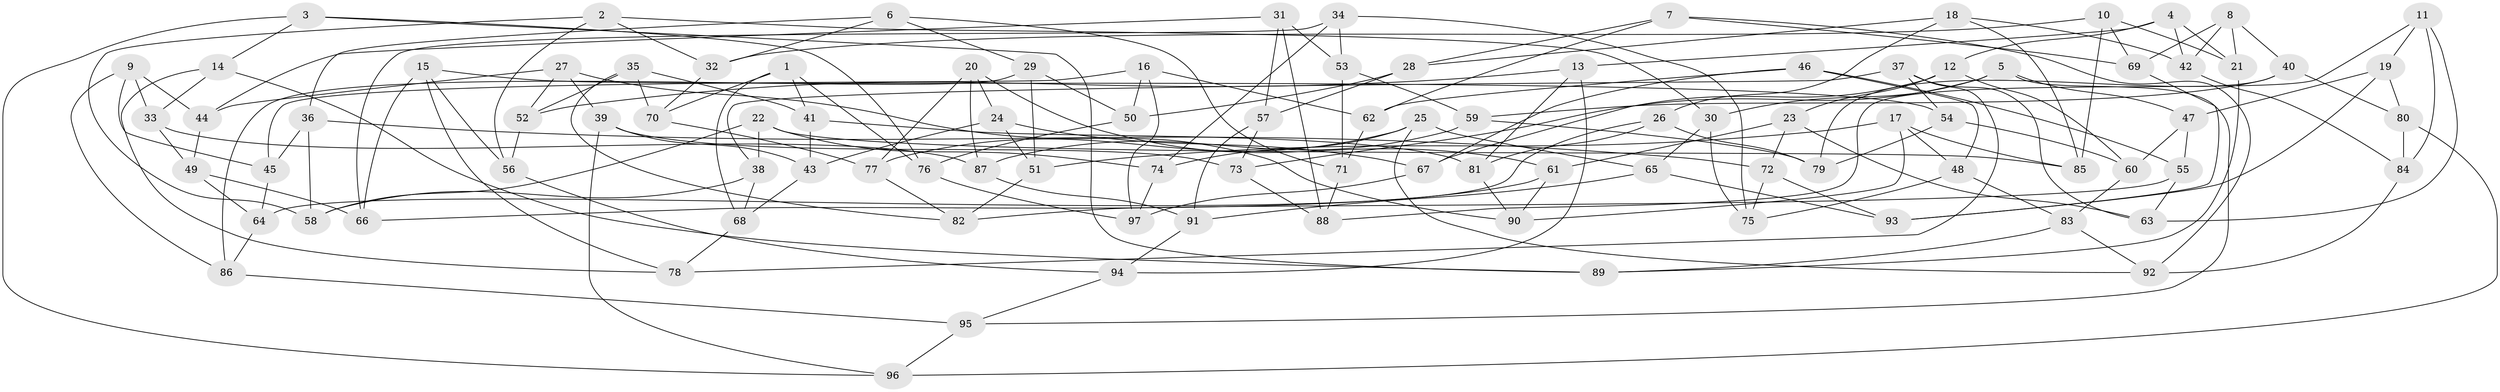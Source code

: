 // coarse degree distribution, {6: 0.48333333333333334, 5: 0.13333333333333333, 4: 0.35, 3: 0.03333333333333333}
// Generated by graph-tools (version 1.1) at 2025/42/03/06/25 10:42:26]
// undirected, 97 vertices, 194 edges
graph export_dot {
graph [start="1"]
  node [color=gray90,style=filled];
  1;
  2;
  3;
  4;
  5;
  6;
  7;
  8;
  9;
  10;
  11;
  12;
  13;
  14;
  15;
  16;
  17;
  18;
  19;
  20;
  21;
  22;
  23;
  24;
  25;
  26;
  27;
  28;
  29;
  30;
  31;
  32;
  33;
  34;
  35;
  36;
  37;
  38;
  39;
  40;
  41;
  42;
  43;
  44;
  45;
  46;
  47;
  48;
  49;
  50;
  51;
  52;
  53;
  54;
  55;
  56;
  57;
  58;
  59;
  60;
  61;
  62;
  63;
  64;
  65;
  66;
  67;
  68;
  69;
  70;
  71;
  72;
  73;
  74;
  75;
  76;
  77;
  78;
  79;
  80;
  81;
  82;
  83;
  84;
  85;
  86;
  87;
  88;
  89;
  90;
  91;
  92;
  93;
  94;
  95;
  96;
  97;
  1 -- 76;
  1 -- 68;
  1 -- 70;
  1 -- 41;
  2 -- 32;
  2 -- 56;
  2 -- 30;
  2 -- 58;
  3 -- 14;
  3 -- 96;
  3 -- 89;
  3 -- 76;
  4 -- 12;
  4 -- 13;
  4 -- 42;
  4 -- 21;
  5 -- 30;
  5 -- 95;
  5 -- 73;
  5 -- 47;
  6 -- 36;
  6 -- 29;
  6 -- 32;
  6 -- 71;
  7 -- 62;
  7 -- 92;
  7 -- 28;
  7 -- 69;
  8 -- 42;
  8 -- 40;
  8 -- 69;
  8 -- 21;
  9 -- 86;
  9 -- 33;
  9 -- 44;
  9 -- 45;
  10 -- 85;
  10 -- 69;
  10 -- 21;
  10 -- 32;
  11 -- 84;
  11 -- 63;
  11 -- 19;
  11 -- 88;
  12 -- 67;
  12 -- 60;
  12 -- 23;
  13 -- 94;
  13 -- 52;
  13 -- 81;
  14 -- 89;
  14 -- 78;
  14 -- 33;
  15 -- 56;
  15 -- 66;
  15 -- 78;
  15 -- 54;
  16 -- 50;
  16 -- 62;
  16 -- 97;
  16 -- 45;
  17 -- 51;
  17 -- 85;
  17 -- 48;
  17 -- 90;
  18 -- 85;
  18 -- 42;
  18 -- 28;
  18 -- 26;
  19 -- 80;
  19 -- 47;
  19 -- 93;
  20 -- 87;
  20 -- 24;
  20 -- 77;
  20 -- 61;
  21 -- 89;
  22 -- 85;
  22 -- 38;
  22 -- 74;
  22 -- 58;
  23 -- 72;
  23 -- 61;
  23 -- 63;
  24 -- 51;
  24 -- 67;
  24 -- 43;
  25 -- 92;
  25 -- 74;
  25 -- 65;
  25 -- 77;
  26 -- 79;
  26 -- 64;
  26 -- 81;
  27 -- 39;
  27 -- 90;
  27 -- 52;
  27 -- 44;
  28 -- 50;
  28 -- 57;
  29 -- 51;
  29 -- 50;
  29 -- 86;
  30 -- 75;
  30 -- 65;
  31 -- 57;
  31 -- 44;
  31 -- 88;
  31 -- 53;
  32 -- 70;
  33 -- 87;
  33 -- 49;
  34 -- 66;
  34 -- 53;
  34 -- 75;
  34 -- 74;
  35 -- 82;
  35 -- 70;
  35 -- 41;
  35 -- 52;
  36 -- 58;
  36 -- 72;
  36 -- 45;
  37 -- 63;
  37 -- 38;
  37 -- 54;
  37 -- 78;
  38 -- 68;
  38 -- 58;
  39 -- 96;
  39 -- 43;
  39 -- 73;
  40 -- 59;
  40 -- 80;
  40 -- 79;
  41 -- 43;
  41 -- 81;
  42 -- 84;
  43 -- 68;
  44 -- 49;
  45 -- 64;
  46 -- 48;
  46 -- 62;
  46 -- 55;
  46 -- 67;
  47 -- 55;
  47 -- 60;
  48 -- 83;
  48 -- 75;
  49 -- 66;
  49 -- 64;
  50 -- 76;
  51 -- 82;
  52 -- 56;
  53 -- 59;
  53 -- 71;
  54 -- 60;
  54 -- 79;
  55 -- 63;
  55 -- 82;
  56 -- 94;
  57 -- 91;
  57 -- 73;
  59 -- 79;
  59 -- 87;
  60 -- 83;
  61 -- 66;
  61 -- 90;
  62 -- 71;
  64 -- 86;
  65 -- 91;
  65 -- 93;
  67 -- 97;
  68 -- 78;
  69 -- 93;
  70 -- 77;
  71 -- 88;
  72 -- 75;
  72 -- 93;
  73 -- 88;
  74 -- 97;
  76 -- 97;
  77 -- 82;
  80 -- 96;
  80 -- 84;
  81 -- 90;
  83 -- 89;
  83 -- 92;
  84 -- 92;
  86 -- 95;
  87 -- 91;
  91 -- 94;
  94 -- 95;
  95 -- 96;
}
